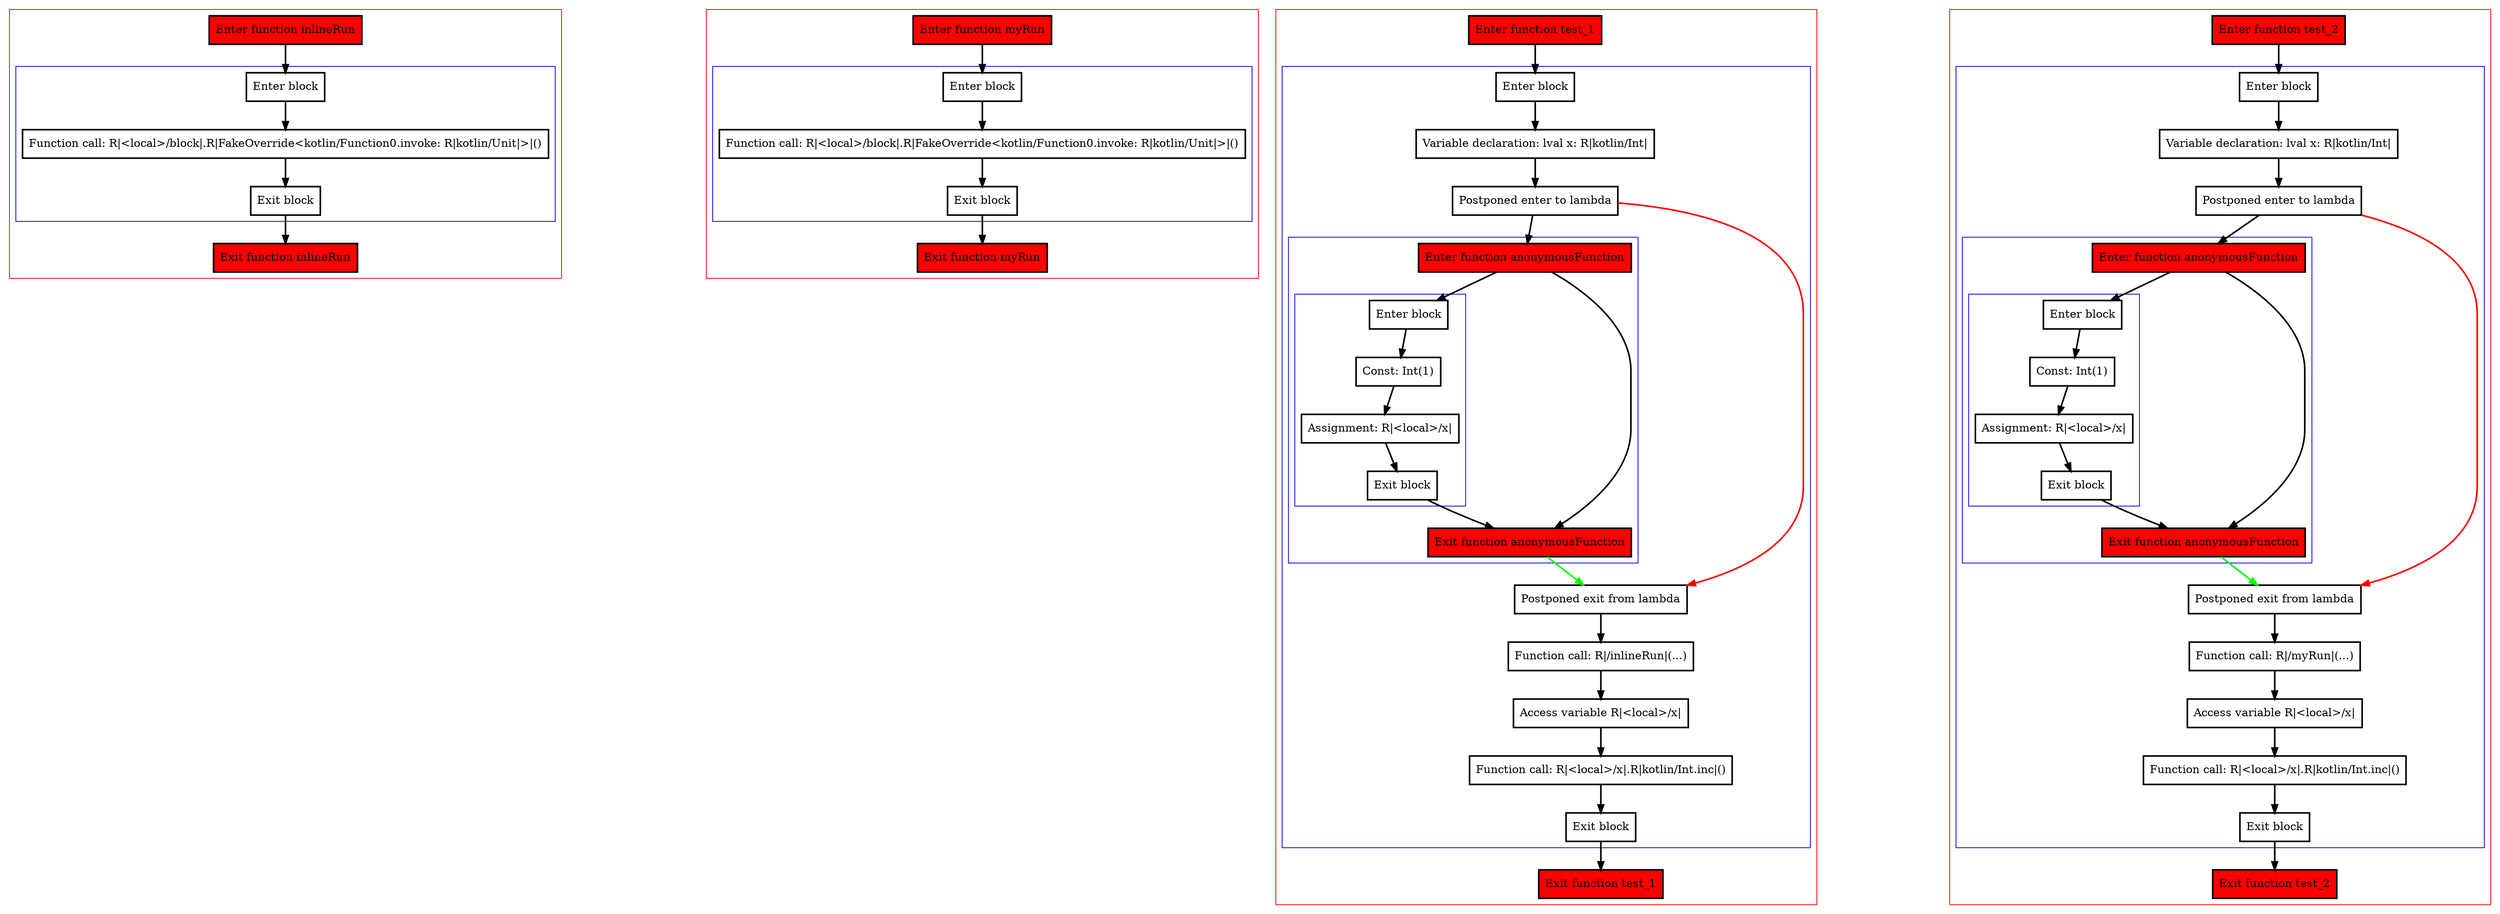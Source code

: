 digraph atMostOnce_kt {
    graph [nodesep=3]
    node [shape=box penwidth=2]
    edge [penwidth=2]

    subgraph cluster_0 {
        color=red
        0 [label="Enter function inlineRun" style="filled" fillcolor=red];
        subgraph cluster_1 {
            color=blue
            2 [label="Enter block"];
            3 [label="Function call: R|<local>/block|.R|FakeOverride<kotlin/Function0.invoke: R|kotlin/Unit|>|()"];
            4 [label="Exit block"];
        }
        1 [label="Exit function inlineRun" style="filled" fillcolor=red];
    }
    0 -> {2};
    2 -> {3};
    3 -> {4};
    4 -> {1};

    subgraph cluster_2 {
        color=red
        5 [label="Enter function myRun" style="filled" fillcolor=red];
        subgraph cluster_3 {
            color=blue
            7 [label="Enter block"];
            8 [label="Function call: R|<local>/block|.R|FakeOverride<kotlin/Function0.invoke: R|kotlin/Unit|>|()"];
            9 [label="Exit block"];
        }
        6 [label="Exit function myRun" style="filled" fillcolor=red];
    }
    5 -> {7};
    7 -> {8};
    8 -> {9};
    9 -> {6};

    subgraph cluster_4 {
        color=red
        10 [label="Enter function test_1" style="filled" fillcolor=red];
        subgraph cluster_5 {
            color=blue
            12 [label="Enter block"];
            13 [label="Variable declaration: lval x: R|kotlin/Int|"];
            14 [label="Postponed enter to lambda"];
            subgraph cluster_6 {
                color=blue
                20 [label="Enter function anonymousFunction" style="filled" fillcolor=red];
                subgraph cluster_7 {
                    color=blue
                    22 [label="Enter block"];
                    23 [label="Const: Int(1)"];
                    24 [label="Assignment: R|<local>/x|"];
                    25 [label="Exit block"];
                }
                21 [label="Exit function anonymousFunction" style="filled" fillcolor=red];
            }
            15 [label="Postponed exit from lambda"];
            16 [label="Function call: R|/inlineRun|(...)"];
            17 [label="Access variable R|<local>/x|"];
            18 [label="Function call: R|<local>/x|.R|kotlin/Int.inc|()"];
            19 [label="Exit block"];
        }
        11 [label="Exit function test_1" style="filled" fillcolor=red];
    }
    10 -> {12};
    12 -> {13};
    13 -> {14};
    14 -> {20};
    14 -> {15} [color=red];
    15 -> {16};
    16 -> {17};
    17 -> {18};
    18 -> {19};
    19 -> {11};
    20 -> {21 22};
    21 -> {15} [color=green];
    22 -> {23};
    23 -> {24};
    24 -> {25};
    25 -> {21};

    subgraph cluster_8 {
        color=red
        26 [label="Enter function test_2" style="filled" fillcolor=red];
        subgraph cluster_9 {
            color=blue
            28 [label="Enter block"];
            29 [label="Variable declaration: lval x: R|kotlin/Int|"];
            30 [label="Postponed enter to lambda"];
            subgraph cluster_10 {
                color=blue
                36 [label="Enter function anonymousFunction" style="filled" fillcolor=red];
                subgraph cluster_11 {
                    color=blue
                    38 [label="Enter block"];
                    39 [label="Const: Int(1)"];
                    40 [label="Assignment: R|<local>/x|"];
                    41 [label="Exit block"];
                }
                37 [label="Exit function anonymousFunction" style="filled" fillcolor=red];
            }
            31 [label="Postponed exit from lambda"];
            32 [label="Function call: R|/myRun|(...)"];
            33 [label="Access variable R|<local>/x|"];
            34 [label="Function call: R|<local>/x|.R|kotlin/Int.inc|()"];
            35 [label="Exit block"];
        }
        27 [label="Exit function test_2" style="filled" fillcolor=red];
    }
    26 -> {28};
    28 -> {29};
    29 -> {30};
    30 -> {36};
    30 -> {31} [color=red];
    31 -> {32};
    32 -> {33};
    33 -> {34};
    34 -> {35};
    35 -> {27};
    36 -> {37 38};
    37 -> {31} [color=green];
    38 -> {39};
    39 -> {40};
    40 -> {41};
    41 -> {37};

}
